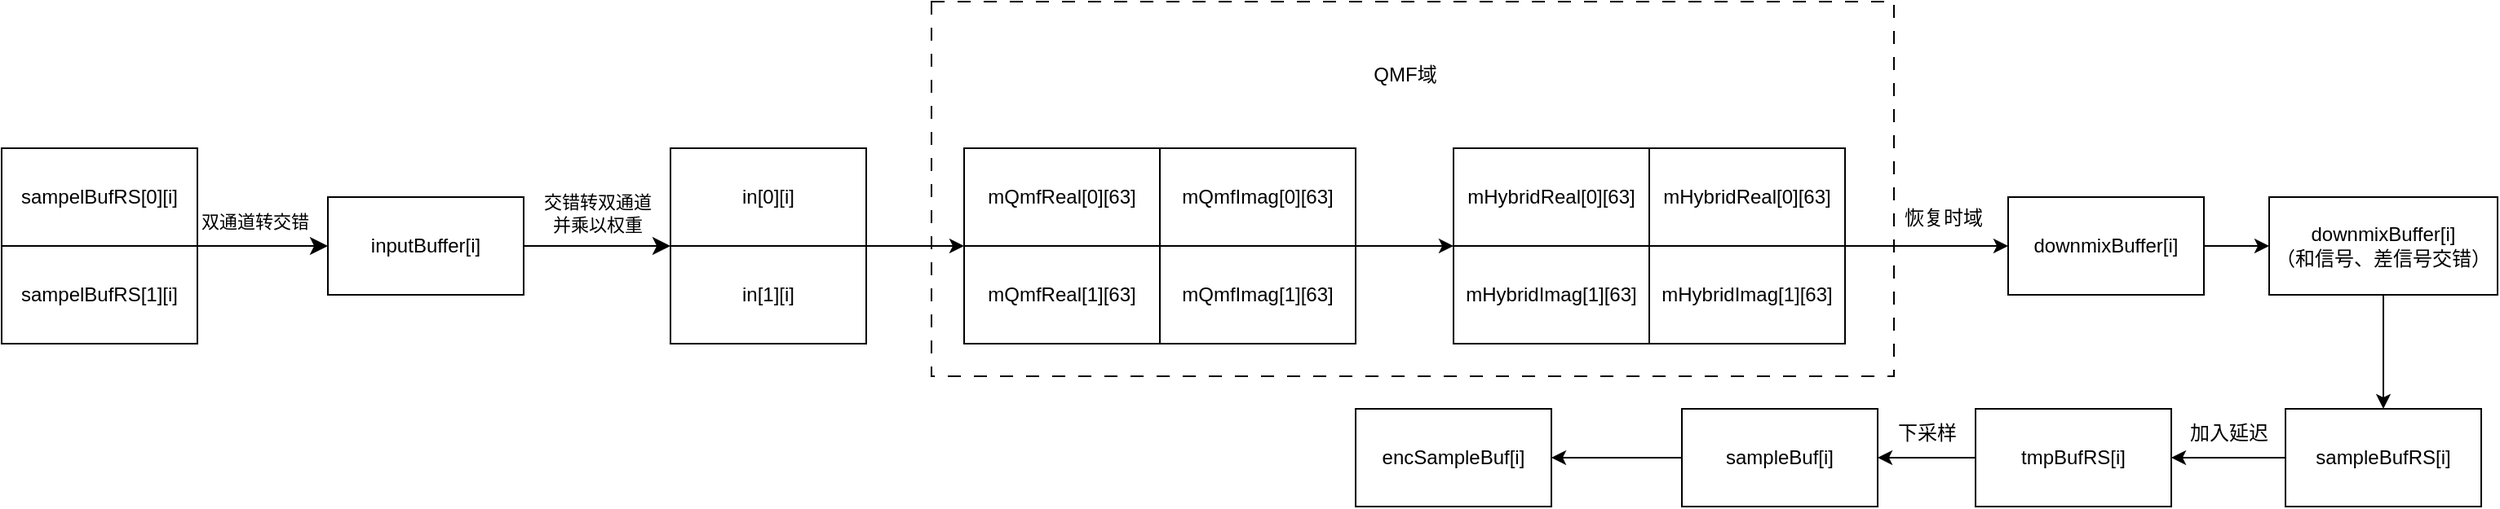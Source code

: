 <mxfile version="28.1.2">
  <diagram name="第 1 页" id="K1KIOk-ZP-RjoFFrQjsr">
    <mxGraphModel dx="1039" dy="1599" grid="1" gridSize="10" guides="1" tooltips="1" connect="1" arrows="1" fold="1" page="1" pageScale="1" pageWidth="827" pageHeight="1169" math="0" shadow="0">
      <root>
        <mxCell id="0" />
        <mxCell id="1" parent="0" />
        <mxCell id="wSEqYTjdID5-Re9Kdq6l-1" value="" style="group" parent="1" vertex="1" connectable="0">
          <mxGeometry x="70" y="380" width="120" height="120" as="geometry" />
        </mxCell>
        <mxCell id="z9oihBKZV0Or-_NPVQRZ-1" value="sampelBufRS[0][i]" style="rounded=0;whiteSpace=wrap;html=1;" parent="wSEqYTjdID5-Re9Kdq6l-1" vertex="1">
          <mxGeometry width="120" height="60" as="geometry" />
        </mxCell>
        <mxCell id="z9oihBKZV0Or-_NPVQRZ-2" value="sampelBufRS[1][i]" style="rounded=0;whiteSpace=wrap;html=1;" parent="wSEqYTjdID5-Re9Kdq6l-1" vertex="1">
          <mxGeometry y="60" width="120" height="60" as="geometry" />
        </mxCell>
        <mxCell id="wSEqYTjdID5-Re9Kdq6l-5" value="" style="edgeStyle=none;curved=1;rounded=0;orthogonalLoop=1;jettySize=auto;html=1;fontSize=12;startSize=8;endSize=8;entryX=0;entryY=0;entryDx=0;entryDy=0;" parent="1" source="wSEqYTjdID5-Re9Kdq6l-2" target="wSEqYTjdID5-Re9Kdq6l-10" edge="1">
          <mxGeometry relative="1" as="geometry">
            <mxPoint x="470" y="440" as="targetPoint" />
          </mxGeometry>
        </mxCell>
        <mxCell id="wSEqYTjdID5-Re9Kdq6l-2" value="inputBuffer[i]" style="whiteSpace=wrap;html=1;rounded=0;" parent="1" vertex="1">
          <mxGeometry x="270" y="410" width="120" height="60" as="geometry" />
        </mxCell>
        <mxCell id="wSEqYTjdID5-Re9Kdq6l-3" value="" style="edgeStyle=none;curved=1;rounded=0;orthogonalLoop=1;jettySize=auto;html=1;fontSize=12;startSize=8;endSize=8;exitX=1;exitY=1;exitDx=0;exitDy=0;" parent="1" source="z9oihBKZV0Or-_NPVQRZ-1" target="wSEqYTjdID5-Re9Kdq6l-2" edge="1">
          <mxGeometry relative="1" as="geometry" />
        </mxCell>
        <mxCell id="wSEqYTjdID5-Re9Kdq6l-6" value="双通道转交错" style="text;html=1;align=center;verticalAlign=middle;resizable=0;points=[];autosize=1;strokeColor=none;fillColor=none;fontSize=11;" parent="1" vertex="1">
          <mxGeometry x="180" y="410" width="90" height="30" as="geometry" />
        </mxCell>
        <mxCell id="wSEqYTjdID5-Re9Kdq6l-8" value="" style="group" parent="1" vertex="1" connectable="0">
          <mxGeometry x="480" y="380" width="120" height="120" as="geometry" />
        </mxCell>
        <mxCell id="wSEqYTjdID5-Re9Kdq6l-9" value="in[0][i]" style="rounded=0;whiteSpace=wrap;html=1;" parent="wSEqYTjdID5-Re9Kdq6l-8" vertex="1">
          <mxGeometry width="120" height="60" as="geometry" />
        </mxCell>
        <mxCell id="wSEqYTjdID5-Re9Kdq6l-10" value="in[1][i]" style="rounded=0;whiteSpace=wrap;html=1;" parent="wSEqYTjdID5-Re9Kdq6l-8" vertex="1">
          <mxGeometry y="60" width="120" height="60" as="geometry" />
        </mxCell>
        <mxCell id="wSEqYTjdID5-Re9Kdq6l-11" value="交错转双通道&lt;div&gt;并乘以权重&lt;/div&gt;" style="text;html=1;align=center;verticalAlign=middle;resizable=0;points=[];autosize=1;strokeColor=none;fillColor=none;fontSize=11;" parent="1" vertex="1">
          <mxGeometry x="390" y="400" width="90" height="40" as="geometry" />
        </mxCell>
        <mxCell id="_vC0-f2fYUa1paOYDeHV-7" value="" style="group" vertex="1" connectable="0" parent="1">
          <mxGeometry x="660" y="380" width="240" height="120" as="geometry" />
        </mxCell>
        <mxCell id="_vC0-f2fYUa1paOYDeHV-2" value="mQmfReal[0][63]" style="rounded=0;whiteSpace=wrap;html=1;container=0;" vertex="1" parent="_vC0-f2fYUa1paOYDeHV-7">
          <mxGeometry width="120" height="60" as="geometry" />
        </mxCell>
        <mxCell id="_vC0-f2fYUa1paOYDeHV-3" value="mQmfReal[1][63]" style="rounded=0;whiteSpace=wrap;html=1;container=0;" vertex="1" parent="_vC0-f2fYUa1paOYDeHV-7">
          <mxGeometry y="60" width="120" height="60" as="geometry" />
        </mxCell>
        <mxCell id="_vC0-f2fYUa1paOYDeHV-5" value="mQmfImag[0][63]" style="rounded=0;whiteSpace=wrap;html=1;container=0;" vertex="1" parent="_vC0-f2fYUa1paOYDeHV-7">
          <mxGeometry x="120" width="120" height="60" as="geometry" />
        </mxCell>
        <mxCell id="_vC0-f2fYUa1paOYDeHV-6" value="mQmfImag[1][63]" style="rounded=0;whiteSpace=wrap;html=1;container=0;" vertex="1" parent="_vC0-f2fYUa1paOYDeHV-7">
          <mxGeometry x="120" y="60" width="120" height="60" as="geometry" />
        </mxCell>
        <mxCell id="_vC0-f2fYUa1paOYDeHV-9" value="" style="edgeStyle=orthogonalEdgeStyle;rounded=0;orthogonalLoop=1;jettySize=auto;html=1;" edge="1" parent="1" source="wSEqYTjdID5-Re9Kdq6l-9" target="_vC0-f2fYUa1paOYDeHV-3">
          <mxGeometry relative="1" as="geometry">
            <Array as="points">
              <mxPoint x="620" y="440" />
              <mxPoint x="620" y="440" />
            </Array>
          </mxGeometry>
        </mxCell>
        <mxCell id="_vC0-f2fYUa1paOYDeHV-10" value="" style="group" vertex="1" connectable="0" parent="1">
          <mxGeometry x="960" y="380" width="240" height="120" as="geometry" />
        </mxCell>
        <mxCell id="_vC0-f2fYUa1paOYDeHV-11" value="mHybridReal[0][63]" style="rounded=0;whiteSpace=wrap;html=1;container=0;" vertex="1" parent="_vC0-f2fYUa1paOYDeHV-10">
          <mxGeometry width="120" height="60" as="geometry" />
        </mxCell>
        <mxCell id="_vC0-f2fYUa1paOYDeHV-12" value="mHybridImag[1][63]" style="rounded=0;whiteSpace=wrap;html=1;container=0;" vertex="1" parent="_vC0-f2fYUa1paOYDeHV-10">
          <mxGeometry y="60" width="120" height="60" as="geometry" />
        </mxCell>
        <mxCell id="_vC0-f2fYUa1paOYDeHV-13" value="mHybridReal[0][63]" style="rounded=0;whiteSpace=wrap;html=1;container=0;" vertex="1" parent="_vC0-f2fYUa1paOYDeHV-10">
          <mxGeometry x="120" width="120" height="60" as="geometry" />
        </mxCell>
        <mxCell id="_vC0-f2fYUa1paOYDeHV-14" value="mHybridImag[1][63]" style="rounded=0;whiteSpace=wrap;html=1;container=0;" vertex="1" parent="_vC0-f2fYUa1paOYDeHV-10">
          <mxGeometry x="120" y="60" width="120" height="60" as="geometry" />
        </mxCell>
        <mxCell id="_vC0-f2fYUa1paOYDeHV-15" value="" style="edgeStyle=orthogonalEdgeStyle;rounded=0;orthogonalLoop=1;jettySize=auto;html=1;" edge="1" parent="1" source="_vC0-f2fYUa1paOYDeHV-5" target="_vC0-f2fYUa1paOYDeHV-12">
          <mxGeometry relative="1" as="geometry">
            <Array as="points">
              <mxPoint x="920" y="440" />
              <mxPoint x="920" y="440" />
            </Array>
          </mxGeometry>
        </mxCell>
        <mxCell id="_vC0-f2fYUa1paOYDeHV-16" value="QMF域" style="text;html=1;align=center;verticalAlign=middle;resizable=0;points=[];autosize=1;strokeColor=none;fillColor=none;" vertex="1" parent="1">
          <mxGeometry x="900" y="320" width="60" height="30" as="geometry" />
        </mxCell>
        <mxCell id="_vC0-f2fYUa1paOYDeHV-23" value="" style="edgeStyle=orthogonalEdgeStyle;rounded=0;orthogonalLoop=1;jettySize=auto;html=1;" edge="1" parent="1" source="_vC0-f2fYUa1paOYDeHV-17">
          <mxGeometry relative="1" as="geometry">
            <mxPoint x="1460" y="440" as="targetPoint" />
            <Array as="points">
              <mxPoint x="1420" y="440" />
              <mxPoint x="1420" y="440" />
            </Array>
          </mxGeometry>
        </mxCell>
        <mxCell id="_vC0-f2fYUa1paOYDeHV-17" value="downmixBuffer[i]" style="whiteSpace=wrap;html=1;rounded=0;" vertex="1" parent="1">
          <mxGeometry x="1300" y="410" width="120" height="60" as="geometry" />
        </mxCell>
        <mxCell id="_vC0-f2fYUa1paOYDeHV-19" value="" style="whiteSpace=wrap;html=1;fillColor=none;dashed=1;dashPattern=8 8;" vertex="1" parent="1">
          <mxGeometry x="640" y="290" width="590" height="230" as="geometry" />
        </mxCell>
        <mxCell id="_vC0-f2fYUa1paOYDeHV-18" value="" style="edgeStyle=orthogonalEdgeStyle;rounded=0;orthogonalLoop=1;jettySize=auto;html=1;" edge="1" parent="1" source="_vC0-f2fYUa1paOYDeHV-13" target="_vC0-f2fYUa1paOYDeHV-17">
          <mxGeometry relative="1" as="geometry">
            <Array as="points">
              <mxPoint x="1220" y="440" />
              <mxPoint x="1220" y="440" />
            </Array>
          </mxGeometry>
        </mxCell>
        <mxCell id="_vC0-f2fYUa1paOYDeHV-27" value="" style="edgeStyle=orthogonalEdgeStyle;rounded=0;orthogonalLoop=1;jettySize=auto;html=1;" edge="1" parent="1" source="_vC0-f2fYUa1paOYDeHV-24" target="_vC0-f2fYUa1paOYDeHV-26">
          <mxGeometry relative="1" as="geometry" />
        </mxCell>
        <mxCell id="_vC0-f2fYUa1paOYDeHV-24" value="sampleBufRS[i]" style="whiteSpace=wrap;html=1;rounded=0;" vertex="1" parent="1">
          <mxGeometry x="1470" y="540" width="120" height="60" as="geometry" />
        </mxCell>
        <mxCell id="_vC0-f2fYUa1paOYDeHV-25" value="" style="edgeStyle=orthogonalEdgeStyle;rounded=0;orthogonalLoop=1;jettySize=auto;html=1;exitX=0.5;exitY=1;exitDx=0;exitDy=0;" edge="1" parent="1" source="_vC0-f2fYUa1paOYDeHV-29" target="_vC0-f2fYUa1paOYDeHV-24">
          <mxGeometry relative="1" as="geometry">
            <mxPoint x="1530" y="500" as="sourcePoint" />
          </mxGeometry>
        </mxCell>
        <mxCell id="_vC0-f2fYUa1paOYDeHV-31" value="" style="edgeStyle=orthogonalEdgeStyle;rounded=0;orthogonalLoop=1;jettySize=auto;html=1;" edge="1" parent="1" source="_vC0-f2fYUa1paOYDeHV-26" target="_vC0-f2fYUa1paOYDeHV-30">
          <mxGeometry relative="1" as="geometry" />
        </mxCell>
        <mxCell id="_vC0-f2fYUa1paOYDeHV-26" value="tmpBufRS[i]" style="whiteSpace=wrap;html=1;rounded=0;" vertex="1" parent="1">
          <mxGeometry x="1280" y="540" width="120" height="60" as="geometry" />
        </mxCell>
        <mxCell id="_vC0-f2fYUa1paOYDeHV-28" value="加入延迟" style="text;html=1;align=center;verticalAlign=middle;resizable=0;points=[];autosize=1;strokeColor=none;fillColor=none;" vertex="1" parent="1">
          <mxGeometry x="1400" y="540" width="70" height="30" as="geometry" />
        </mxCell>
        <mxCell id="_vC0-f2fYUa1paOYDeHV-29" value="downmixBuffer[i]&lt;div&gt;（和信号、差信号交错）&lt;/div&gt;" style="whiteSpace=wrap;html=1;rounded=0;" vertex="1" parent="1">
          <mxGeometry x="1460" y="410" width="140" height="60" as="geometry" />
        </mxCell>
        <mxCell id="_vC0-f2fYUa1paOYDeHV-35" value="" style="edgeStyle=orthogonalEdgeStyle;rounded=0;orthogonalLoop=1;jettySize=auto;html=1;" edge="1" parent="1" source="_vC0-f2fYUa1paOYDeHV-30" target="_vC0-f2fYUa1paOYDeHV-34">
          <mxGeometry relative="1" as="geometry" />
        </mxCell>
        <mxCell id="_vC0-f2fYUa1paOYDeHV-30" value="sampleBuf[i]" style="whiteSpace=wrap;html=1;rounded=0;" vertex="1" parent="1">
          <mxGeometry x="1100" y="540" width="120" height="60" as="geometry" />
        </mxCell>
        <mxCell id="_vC0-f2fYUa1paOYDeHV-32" value="下采样" style="text;html=1;align=center;verticalAlign=middle;resizable=0;points=[];autosize=1;strokeColor=none;fillColor=none;" vertex="1" parent="1">
          <mxGeometry x="1220" y="540" width="60" height="30" as="geometry" />
        </mxCell>
        <mxCell id="_vC0-f2fYUa1paOYDeHV-33" value="恢复时域" style="text;html=1;align=center;verticalAlign=middle;resizable=0;points=[];autosize=1;strokeColor=none;fillColor=none;" vertex="1" parent="1">
          <mxGeometry x="1225" y="408" width="70" height="30" as="geometry" />
        </mxCell>
        <mxCell id="_vC0-f2fYUa1paOYDeHV-34" value="encSampleBuf[i]" style="whiteSpace=wrap;html=1;rounded=0;" vertex="1" parent="1">
          <mxGeometry x="900" y="540" width="120" height="60" as="geometry" />
        </mxCell>
      </root>
    </mxGraphModel>
  </diagram>
</mxfile>
